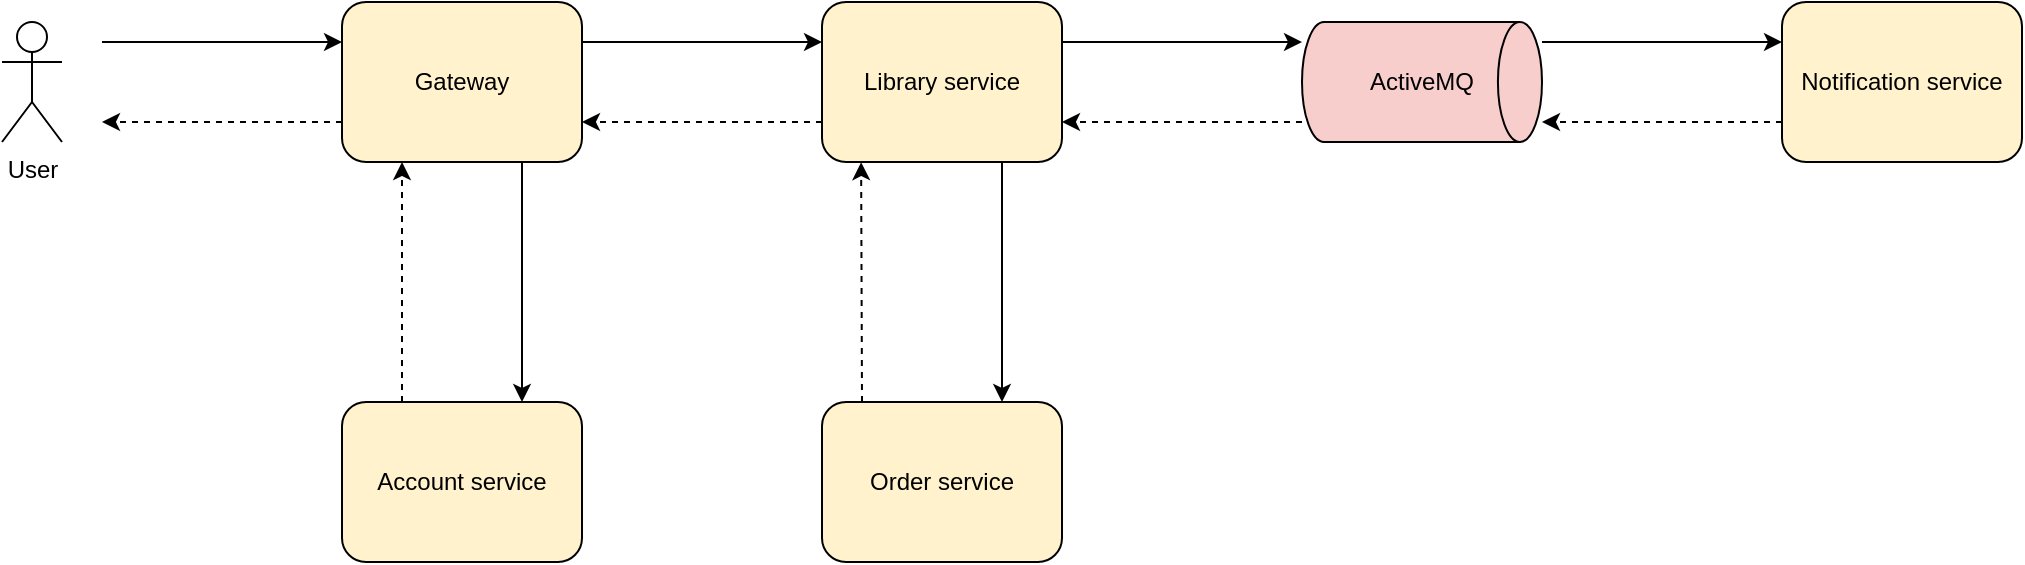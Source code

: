 <mxfile version="24.4.9" type="device">
  <diagram name="Страница — 1" id="sCLxACp7-v4A_Zei_p1u">
    <mxGraphModel dx="2263" dy="893" grid="1" gridSize="10" guides="1" tooltips="1" connect="1" arrows="1" fold="1" page="1" pageScale="1" pageWidth="827" pageHeight="1169" math="0" shadow="0">
      <root>
        <mxCell id="0" />
        <mxCell id="1" parent="0" />
        <mxCell id="PT3gJ2cUy_x9MqQjI6_g-1" value="User" style="shape=umlActor;verticalLabelPosition=bottom;verticalAlign=top;html=1;outlineConnect=0;" vertex="1" parent="1">
          <mxGeometry x="-10" y="170" width="30" height="60" as="geometry" />
        </mxCell>
        <mxCell id="PT3gJ2cUy_x9MqQjI6_g-2" value="Gateway" style="rounded=1;whiteSpace=wrap;html=1;fillColor=#fff2cc;strokeColor=default;" vertex="1" parent="1">
          <mxGeometry x="160" y="160" width="120" height="80" as="geometry" />
        </mxCell>
        <mxCell id="PT3gJ2cUy_x9MqQjI6_g-3" value="Account service" style="rounded=1;whiteSpace=wrap;html=1;fillColor=#fff2cc;strokeColor=default;" vertex="1" parent="1">
          <mxGeometry x="160" y="360" width="120" height="80" as="geometry" />
        </mxCell>
        <mxCell id="PT3gJ2cUy_x9MqQjI6_g-4" value="Library service" style="rounded=1;whiteSpace=wrap;html=1;fillColor=#fff2cc;strokeColor=default;" vertex="1" parent="1">
          <mxGeometry x="400" y="160" width="120" height="80" as="geometry" />
        </mxCell>
        <mxCell id="PT3gJ2cUy_x9MqQjI6_g-5" value="Order service" style="rounded=1;whiteSpace=wrap;html=1;fillColor=#fff2cc;strokeColor=default;" vertex="1" parent="1">
          <mxGeometry x="400" y="360" width="120" height="80" as="geometry" />
        </mxCell>
        <mxCell id="PT3gJ2cUy_x9MqQjI6_g-6" value="ActiveMQ" style="strokeWidth=1;html=1;shape=mxgraph.flowchart.direct_data;whiteSpace=wrap;fillColor=#f8cecc;strokeColor=default;" vertex="1" parent="1">
          <mxGeometry x="640" y="170" width="120" height="60" as="geometry" />
        </mxCell>
        <mxCell id="PT3gJ2cUy_x9MqQjI6_g-7" value="Notification service" style="rounded=1;whiteSpace=wrap;html=1;fillColor=#fff2cc;strokeColor=default;" vertex="1" parent="1">
          <mxGeometry x="880" y="160" width="120" height="80" as="geometry" />
        </mxCell>
        <mxCell id="PT3gJ2cUy_x9MqQjI6_g-10" value="" style="endArrow=classic;html=1;rounded=0;entryX=0.75;entryY=0;entryDx=0;entryDy=0;exitX=0.75;exitY=1;exitDx=0;exitDy=0;" edge="1" parent="1" source="PT3gJ2cUy_x9MqQjI6_g-2" target="PT3gJ2cUy_x9MqQjI6_g-3">
          <mxGeometry width="50" height="50" relative="1" as="geometry">
            <mxPoint x="220" y="280" as="sourcePoint" />
            <mxPoint x="290" y="280" as="targetPoint" />
          </mxGeometry>
        </mxCell>
        <mxCell id="PT3gJ2cUy_x9MqQjI6_g-11" value="" style="endArrow=classic;html=1;rounded=0;exitX=0.25;exitY=0;exitDx=0;exitDy=0;dashed=1;entryX=0.25;entryY=1;entryDx=0;entryDy=0;" edge="1" parent="1" source="PT3gJ2cUy_x9MqQjI6_g-3" target="PT3gJ2cUy_x9MqQjI6_g-2">
          <mxGeometry width="50" height="50" relative="1" as="geometry">
            <mxPoint x="170" y="231" as="sourcePoint" />
            <mxPoint x="100" y="231" as="targetPoint" />
          </mxGeometry>
        </mxCell>
        <mxCell id="PT3gJ2cUy_x9MqQjI6_g-12" value="" style="endArrow=classic;html=1;rounded=0;entryX=0;entryY=0.25;entryDx=0;entryDy=0;" edge="1" parent="1" target="PT3gJ2cUy_x9MqQjI6_g-4">
          <mxGeometry width="50" height="50" relative="1" as="geometry">
            <mxPoint x="280" y="180" as="sourcePoint" />
            <mxPoint x="350" y="180" as="targetPoint" />
          </mxGeometry>
        </mxCell>
        <mxCell id="PT3gJ2cUy_x9MqQjI6_g-13" value="" style="endArrow=classic;html=1;rounded=0;exitX=0.003;exitY=0.764;exitDx=0;exitDy=0;exitPerimeter=0;dashed=1;entryX=1;entryY=0.75;entryDx=0;entryDy=0;" edge="1" parent="1" target="PT3gJ2cUy_x9MqQjI6_g-2">
          <mxGeometry width="50" height="50" relative="1" as="geometry">
            <mxPoint x="400" y="220" as="sourcePoint" />
            <mxPoint x="330" y="220" as="targetPoint" />
          </mxGeometry>
        </mxCell>
        <mxCell id="PT3gJ2cUy_x9MqQjI6_g-14" value="" style="endArrow=classic;html=1;rounded=0;entryX=0;entryY=0.25;entryDx=0;entryDy=0;" edge="1" parent="1">
          <mxGeometry width="50" height="50" relative="1" as="geometry">
            <mxPoint x="520" y="180" as="sourcePoint" />
            <mxPoint x="640" y="180" as="targetPoint" />
          </mxGeometry>
        </mxCell>
        <mxCell id="PT3gJ2cUy_x9MqQjI6_g-15" value="" style="endArrow=classic;html=1;rounded=0;entryX=0;entryY=0.25;entryDx=0;entryDy=0;" edge="1" parent="1">
          <mxGeometry width="50" height="50" relative="1" as="geometry">
            <mxPoint x="760" y="180" as="sourcePoint" />
            <mxPoint x="880" y="180" as="targetPoint" />
          </mxGeometry>
        </mxCell>
        <mxCell id="PT3gJ2cUy_x9MqQjI6_g-16" value="" style="endArrow=classic;html=1;rounded=0;exitX=0.003;exitY=0.764;exitDx=0;exitDy=0;exitPerimeter=0;dashed=1;entryX=1;entryY=0.75;entryDx=0;entryDy=0;" edge="1" parent="1">
          <mxGeometry width="50" height="50" relative="1" as="geometry">
            <mxPoint x="640" y="220" as="sourcePoint" />
            <mxPoint x="520" y="220" as="targetPoint" />
          </mxGeometry>
        </mxCell>
        <mxCell id="PT3gJ2cUy_x9MqQjI6_g-17" value="" style="endArrow=classic;html=1;rounded=0;exitX=0.003;exitY=0.764;exitDx=0;exitDy=0;exitPerimeter=0;dashed=1;entryX=1;entryY=0.75;entryDx=0;entryDy=0;" edge="1" parent="1">
          <mxGeometry width="50" height="50" relative="1" as="geometry">
            <mxPoint x="880" y="220" as="sourcePoint" />
            <mxPoint x="760" y="220" as="targetPoint" />
          </mxGeometry>
        </mxCell>
        <mxCell id="PT3gJ2cUy_x9MqQjI6_g-18" value="" style="endArrow=classic;html=1;rounded=0;entryX=0.75;entryY=0;entryDx=0;entryDy=0;exitX=0.75;exitY=1;exitDx=0;exitDy=0;" edge="1" parent="1">
          <mxGeometry width="50" height="50" relative="1" as="geometry">
            <mxPoint x="490" y="240" as="sourcePoint" />
            <mxPoint x="490" y="360" as="targetPoint" />
          </mxGeometry>
        </mxCell>
        <mxCell id="PT3gJ2cUy_x9MqQjI6_g-19" value="" style="endArrow=classic;html=1;rounded=0;exitX=0.25;exitY=0;exitDx=0;exitDy=0;dashed=1;entryX=0.163;entryY=1.001;entryDx=0;entryDy=0;entryPerimeter=0;" edge="1" parent="1" target="PT3gJ2cUy_x9MqQjI6_g-4">
          <mxGeometry width="50" height="50" relative="1" as="geometry">
            <mxPoint x="420" y="360" as="sourcePoint" />
            <mxPoint x="420" y="240" as="targetPoint" />
          </mxGeometry>
        </mxCell>
        <mxCell id="PT3gJ2cUy_x9MqQjI6_g-21" value="" style="endArrow=classic;html=1;rounded=0;entryX=0;entryY=0.25;entryDx=0;entryDy=0;" edge="1" parent="1">
          <mxGeometry width="50" height="50" relative="1" as="geometry">
            <mxPoint x="40" y="180" as="sourcePoint" />
            <mxPoint x="160" y="180" as="targetPoint" />
          </mxGeometry>
        </mxCell>
        <mxCell id="PT3gJ2cUy_x9MqQjI6_g-22" value="" style="endArrow=classic;html=1;rounded=0;exitX=0.003;exitY=0.764;exitDx=0;exitDy=0;exitPerimeter=0;dashed=1;entryX=1;entryY=0.75;entryDx=0;entryDy=0;" edge="1" parent="1">
          <mxGeometry width="50" height="50" relative="1" as="geometry">
            <mxPoint x="160" y="220" as="sourcePoint" />
            <mxPoint x="40" y="220" as="targetPoint" />
          </mxGeometry>
        </mxCell>
      </root>
    </mxGraphModel>
  </diagram>
</mxfile>
